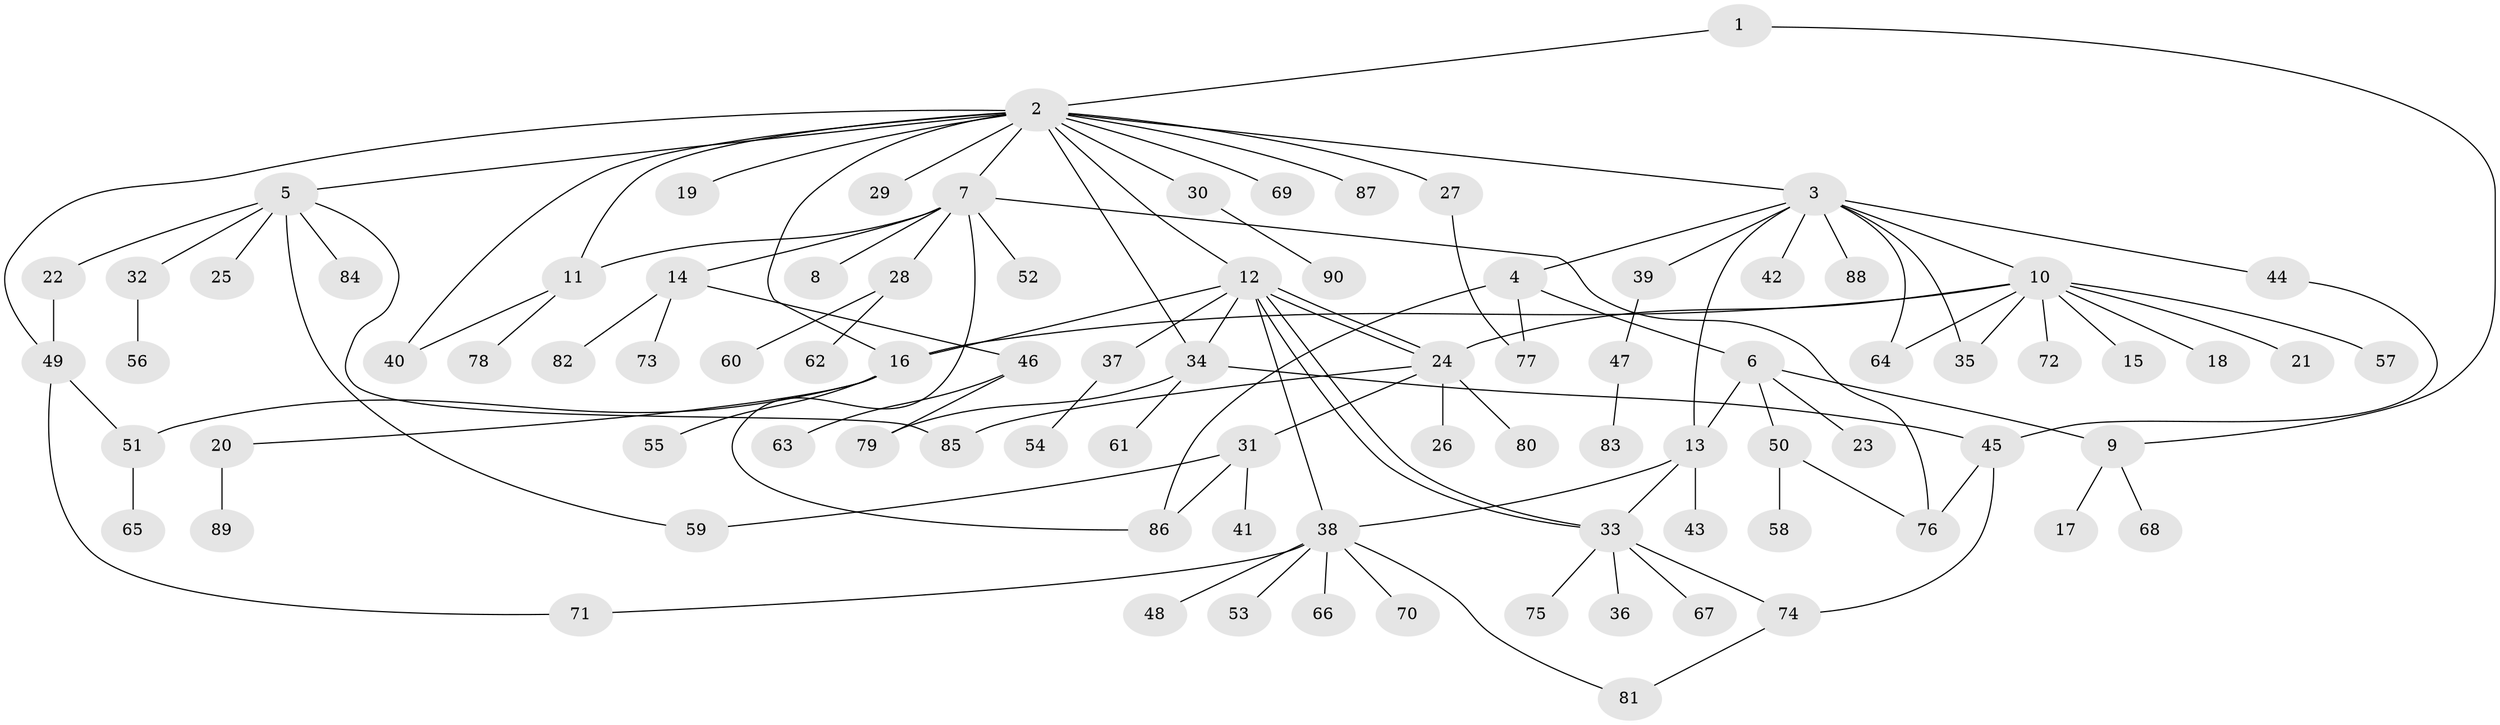 // coarse degree distribution, {13: 0.037037037037037035, 16: 0.037037037037037035, 5: 0.07407407407407407, 1: 0.7037037037037037, 4: 0.07407407407407407, 2: 0.07407407407407407}
// Generated by graph-tools (version 1.1) at 2025/18/03/04/25 18:18:04]
// undirected, 90 vertices, 117 edges
graph export_dot {
graph [start="1"]
  node [color=gray90,style=filled];
  1;
  2;
  3;
  4;
  5;
  6;
  7;
  8;
  9;
  10;
  11;
  12;
  13;
  14;
  15;
  16;
  17;
  18;
  19;
  20;
  21;
  22;
  23;
  24;
  25;
  26;
  27;
  28;
  29;
  30;
  31;
  32;
  33;
  34;
  35;
  36;
  37;
  38;
  39;
  40;
  41;
  42;
  43;
  44;
  45;
  46;
  47;
  48;
  49;
  50;
  51;
  52;
  53;
  54;
  55;
  56;
  57;
  58;
  59;
  60;
  61;
  62;
  63;
  64;
  65;
  66;
  67;
  68;
  69;
  70;
  71;
  72;
  73;
  74;
  75;
  76;
  77;
  78;
  79;
  80;
  81;
  82;
  83;
  84;
  85;
  86;
  87;
  88;
  89;
  90;
  1 -- 2;
  1 -- 9;
  2 -- 3;
  2 -- 5;
  2 -- 7;
  2 -- 11;
  2 -- 12;
  2 -- 16;
  2 -- 19;
  2 -- 27;
  2 -- 29;
  2 -- 30;
  2 -- 34;
  2 -- 40;
  2 -- 49;
  2 -- 69;
  2 -- 87;
  3 -- 4;
  3 -- 10;
  3 -- 13;
  3 -- 35;
  3 -- 39;
  3 -- 42;
  3 -- 44;
  3 -- 64;
  3 -- 88;
  4 -- 6;
  4 -- 77;
  4 -- 86;
  5 -- 22;
  5 -- 25;
  5 -- 32;
  5 -- 59;
  5 -- 84;
  5 -- 85;
  6 -- 9;
  6 -- 13;
  6 -- 23;
  6 -- 50;
  7 -- 8;
  7 -- 11;
  7 -- 14;
  7 -- 28;
  7 -- 52;
  7 -- 76;
  7 -- 86;
  9 -- 17;
  9 -- 68;
  10 -- 15;
  10 -- 16;
  10 -- 18;
  10 -- 21;
  10 -- 24;
  10 -- 35;
  10 -- 57;
  10 -- 64;
  10 -- 72;
  11 -- 40;
  11 -- 78;
  12 -- 16;
  12 -- 24;
  12 -- 24;
  12 -- 33;
  12 -- 33;
  12 -- 34;
  12 -- 37;
  12 -- 38;
  13 -- 33;
  13 -- 38;
  13 -- 43;
  14 -- 46;
  14 -- 73;
  14 -- 82;
  16 -- 20;
  16 -- 51;
  16 -- 55;
  20 -- 89;
  22 -- 49;
  24 -- 26;
  24 -- 31;
  24 -- 80;
  24 -- 85;
  27 -- 77;
  28 -- 60;
  28 -- 62;
  30 -- 90;
  31 -- 41;
  31 -- 59;
  31 -- 86;
  32 -- 56;
  33 -- 36;
  33 -- 67;
  33 -- 74;
  33 -- 75;
  34 -- 45;
  34 -- 61;
  34 -- 79;
  37 -- 54;
  38 -- 48;
  38 -- 53;
  38 -- 66;
  38 -- 70;
  38 -- 71;
  38 -- 81;
  39 -- 47;
  44 -- 45;
  45 -- 74;
  45 -- 76;
  46 -- 63;
  46 -- 79;
  47 -- 83;
  49 -- 51;
  49 -- 71;
  50 -- 58;
  50 -- 76;
  51 -- 65;
  74 -- 81;
}
